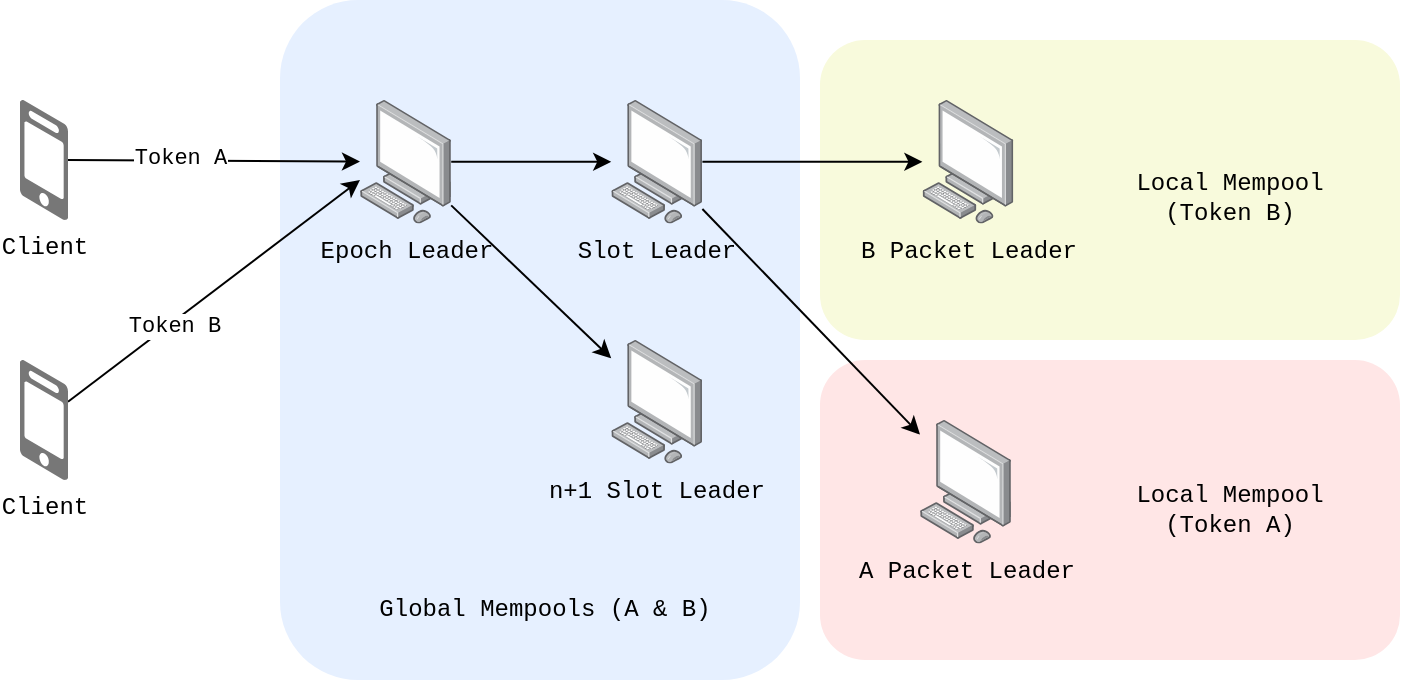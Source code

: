 <mxfile version="17.4.2" type="device"><diagram id="ZJ2KA9ylyyMYukdzk7PW" name="Page-1"><mxGraphModel dx="1098" dy="696" grid="1" gridSize="10" guides="1" tooltips="1" connect="1" arrows="1" fold="1" page="1" pageScale="1" pageWidth="20000" pageHeight="20000" math="0" shadow="0"><root><mxCell id="0"/><mxCell id="1" parent="0"/><mxCell id="2XVKrfv-s9VTZHk0_vBb-25" value="" style="rounded=1;whiteSpace=wrap;html=1;strokeColor=none;fillColor=#FFE6E6;" parent="1" vertex="1"><mxGeometry x="670" y="390" width="290" height="150" as="geometry"/></mxCell><mxCell id="2XVKrfv-s9VTZHk0_vBb-24" value="" style="rounded=1;whiteSpace=wrap;html=1;strokeColor=none;fillColor=#F8FADC;" parent="1" vertex="1"><mxGeometry x="670" y="230" width="290" height="150" as="geometry"/></mxCell><mxCell id="2XVKrfv-s9VTZHk0_vBb-22" value="" style="rounded=1;whiteSpace=wrap;html=1;strokeColor=none;fillColor=#E6F0FF;" parent="1" vertex="1"><mxGeometry x="400" y="210" width="260" height="340" as="geometry"/></mxCell><mxCell id="2XVKrfv-s9VTZHk0_vBb-8" value="" style="edgeStyle=orthogonalEdgeStyle;rounded=0;orthogonalLoop=1;jettySize=auto;html=1;" parent="1" source="2XVKrfv-s9VTZHk0_vBb-3" target="2XVKrfv-s9VTZHk0_vBb-7" edge="1"><mxGeometry relative="1" as="geometry"/></mxCell><mxCell id="2XVKrfv-s9VTZHk0_vBb-10" value="" style="rounded=0;orthogonalLoop=1;jettySize=auto;html=1;" parent="1" source="2XVKrfv-s9VTZHk0_vBb-3" target="2XVKrfv-s9VTZHk0_vBb-9" edge="1"><mxGeometry relative="1" as="geometry"/></mxCell><mxCell id="2XVKrfv-s9VTZHk0_vBb-3" value="Epoch Leader" style="points=[];aspect=fixed;html=1;align=center;shadow=0;dashed=0;image;image=img/lib/allied_telesis/computer_and_terminals/Personal_Computer.svg;fontFamily=Courier New;labelBackgroundColor=none;" parent="1" vertex="1"><mxGeometry x="440" y="260" width="45.6" height="61.8" as="geometry"/></mxCell><mxCell id="2XVKrfv-s9VTZHk0_vBb-6" value="" style="rounded=0;orthogonalLoop=1;jettySize=auto;html=1;" parent="1" source="2XVKrfv-s9VTZHk0_vBb-5" target="2XVKrfv-s9VTZHk0_vBb-3" edge="1"><mxGeometry relative="1" as="geometry"/></mxCell><mxCell id="2XVKrfv-s9VTZHk0_vBb-18" value="Token A" style="edgeLabel;html=1;align=center;verticalAlign=middle;resizable=0;points=[];fontFamily=Courier New;" parent="2XVKrfv-s9VTZHk0_vBb-6" vertex="1" connectable="0"><mxGeometry x="0.279" y="1" relative="1" as="geometry"><mxPoint x="-38" y="-1" as="offset"/></mxGeometry></mxCell><mxCell id="2XVKrfv-s9VTZHk0_vBb-5" value="Client" style="verticalLabelPosition=bottom;html=1;verticalAlign=top;strokeWidth=1;align=center;outlineConnect=0;dashed=0;outlineConnect=0;shape=mxgraph.aws3d.mobile_worker;aspect=fixed;strokeColor=none;fillColor=#777777;fontFamily=Courier New;" parent="1" vertex="1"><mxGeometry x="270" y="260" width="24" height="60" as="geometry"/></mxCell><mxCell id="2XVKrfv-s9VTZHk0_vBb-12" value="" style="edgeStyle=none;rounded=0;orthogonalLoop=1;jettySize=auto;html=1;" parent="1" source="2XVKrfv-s9VTZHk0_vBb-7" target="2XVKrfv-s9VTZHk0_vBb-11" edge="1"><mxGeometry relative="1" as="geometry"/></mxCell><mxCell id="2XVKrfv-s9VTZHk0_vBb-17" value="" style="edgeStyle=none;rounded=0;orthogonalLoop=1;jettySize=auto;html=1;" parent="1" source="2XVKrfv-s9VTZHk0_vBb-7" target="2XVKrfv-s9VTZHk0_vBb-16" edge="1"><mxGeometry relative="1" as="geometry"/></mxCell><mxCell id="2XVKrfv-s9VTZHk0_vBb-7" value="Slot Leader" style="points=[];aspect=fixed;html=1;align=center;shadow=0;dashed=0;image;image=img/lib/allied_telesis/computer_and_terminals/Personal_Computer.svg;fontFamily=Courier New;labelBackgroundColor=none;" parent="1" vertex="1"><mxGeometry x="565.6" y="260" width="45.6" height="61.8" as="geometry"/></mxCell><mxCell id="2XVKrfv-s9VTZHk0_vBb-9" value="n+1 Slot Leader" style="points=[];aspect=fixed;html=1;align=center;shadow=0;dashed=0;image;image=img/lib/allied_telesis/computer_and_terminals/Personal_Computer.svg;fontFamily=Courier New;labelBackgroundColor=none;" parent="1" vertex="1"><mxGeometry x="565.6" y="380" width="45.6" height="61.8" as="geometry"/></mxCell><mxCell id="2XVKrfv-s9VTZHk0_vBb-11" value="B Packet Leader" style="points=[];aspect=fixed;html=1;align=center;shadow=0;dashed=0;image;image=img/lib/allied_telesis/computer_and_terminals/Personal_Computer.svg;fontFamily=Courier New;labelBackgroundColor=none;" parent="1" vertex="1"><mxGeometry x="721.2" y="260" width="45.6" height="61.8" as="geometry"/></mxCell><mxCell id="2XVKrfv-s9VTZHk0_vBb-14" value="" style="rounded=0;orthogonalLoop=1;jettySize=auto;html=1;" parent="1" source="2XVKrfv-s9VTZHk0_vBb-15" edge="1"><mxGeometry relative="1" as="geometry"><mxPoint x="440" y="300" as="targetPoint"/></mxGeometry></mxCell><mxCell id="2XVKrfv-s9VTZHk0_vBb-20" value="Token B" style="edgeLabel;html=1;align=center;verticalAlign=middle;resizable=0;points=[];fontFamily=Courier New;" parent="2XVKrfv-s9VTZHk0_vBb-14" vertex="1" connectable="0"><mxGeometry x="-0.278" y="-1" relative="1" as="geometry"><mxPoint y="1" as="offset"/></mxGeometry></mxCell><mxCell id="2XVKrfv-s9VTZHk0_vBb-15" value="Client" style="verticalLabelPosition=bottom;html=1;verticalAlign=top;strokeWidth=1;align=center;outlineConnect=0;dashed=0;outlineConnect=0;shape=mxgraph.aws3d.mobile_worker;aspect=fixed;strokeColor=none;fillColor=#777777;fontFamily=Courier New;" parent="1" vertex="1"><mxGeometry x="270" y="390" width="24" height="60" as="geometry"/></mxCell><mxCell id="2XVKrfv-s9VTZHk0_vBb-16" value="A Packet Leader" style="points=[];aspect=fixed;html=1;align=center;shadow=0;dashed=0;image;image=img/lib/allied_telesis/computer_and_terminals/Personal_Computer.svg;fontFamily=Courier New;labelBackgroundColor=none;" parent="1" vertex="1"><mxGeometry x="720" y="420" width="45.6" height="61.8" as="geometry"/></mxCell><mxCell id="2XVKrfv-s9VTZHk0_vBb-27" value="Global Mempools (A &amp;amp; B)" style="text;html=1;strokeColor=none;fillColor=none;align=center;verticalAlign=middle;whiteSpace=wrap;rounded=0;fontFamily=Courier New;fontSize=12;" parent="1" vertex="1"><mxGeometry x="429.5" y="500" width="205" height="30" as="geometry"/></mxCell><mxCell id="2XVKrfv-s9VTZHk0_vBb-28" value="Local Mempool (Token B)" style="text;html=1;strokeColor=none;fillColor=none;align=center;verticalAlign=middle;whiteSpace=wrap;rounded=0;fontFamily=Courier New;fontSize=12;" parent="1" vertex="1"><mxGeometry x="810" y="294" width="130" height="30" as="geometry"/></mxCell><mxCell id="2XVKrfv-s9VTZHk0_vBb-30" value="Local Mempool (Token A)" style="text;html=1;strokeColor=none;fillColor=none;align=center;verticalAlign=middle;whiteSpace=wrap;rounded=0;fontFamily=Courier New;fontSize=12;" parent="1" vertex="1"><mxGeometry x="810" y="450" width="130" height="30" as="geometry"/></mxCell></root></mxGraphModel></diagram></mxfile>